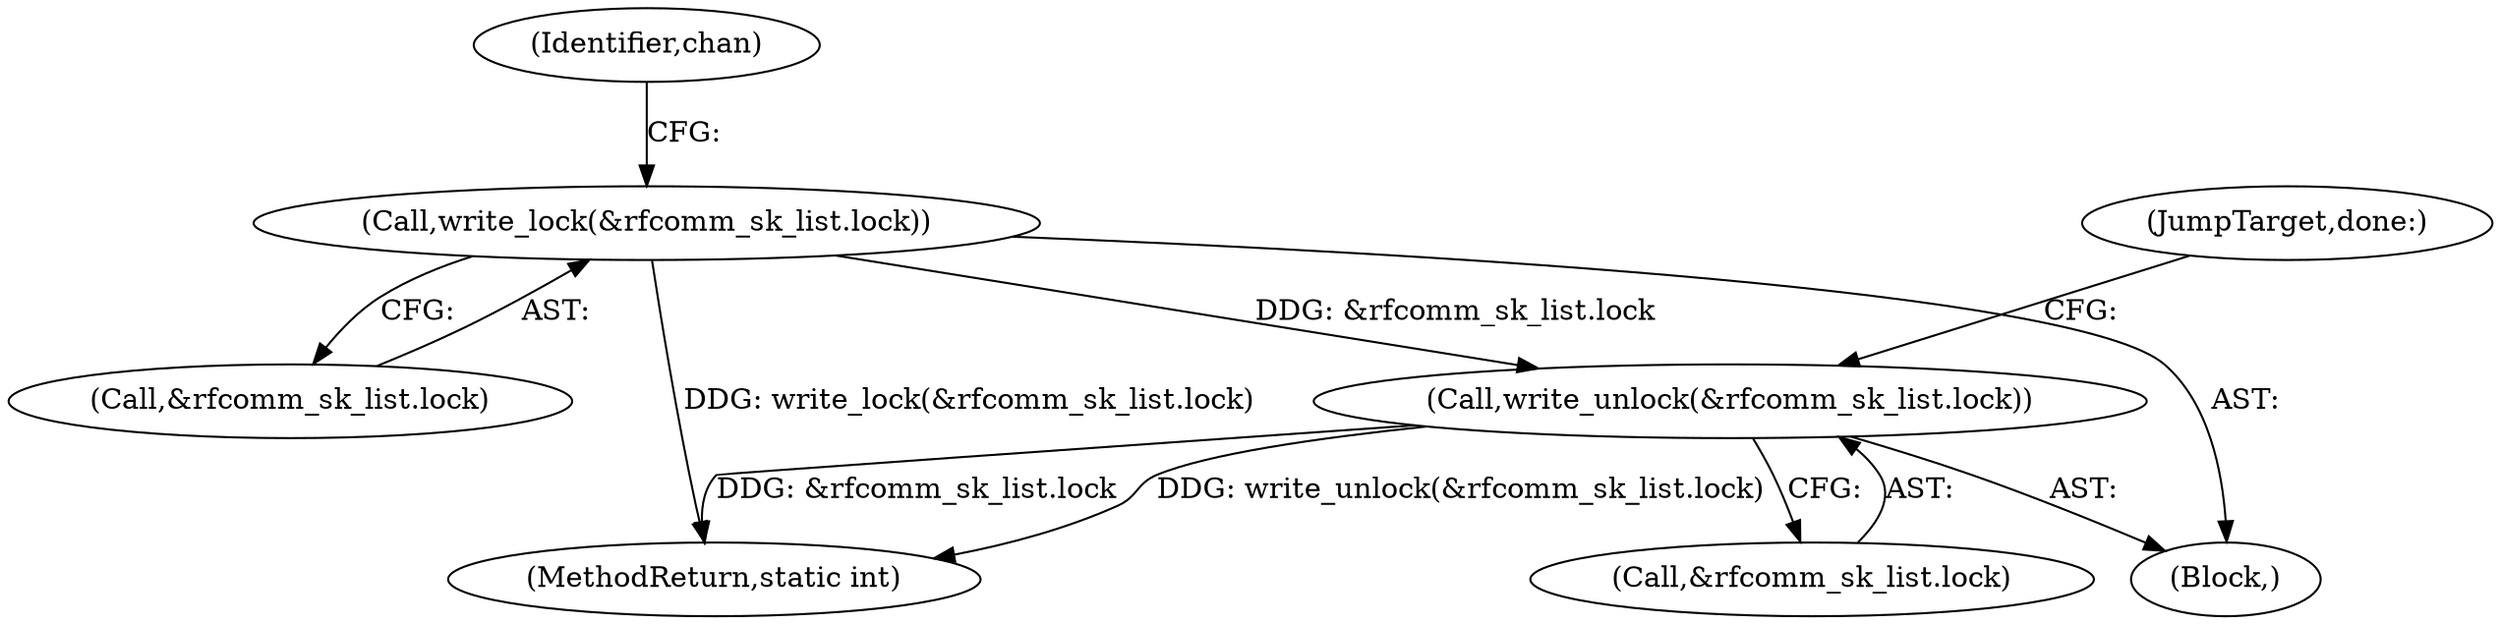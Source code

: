 digraph "0_linux_951b6a0717db97ce420547222647bcc40bf1eacd@API" {
"1000215" [label="(Call,write_unlock(&rfcomm_sk_list.lock))"];
"1000173" [label="(Call,write_lock(&rfcomm_sk_list.lock))"];
"1000173" [label="(Call,write_lock(&rfcomm_sk_list.lock))"];
"1000225" [label="(MethodReturn,static int)"];
"1000174" [label="(Call,&rfcomm_sk_list.lock)"];
"1000216" [label="(Call,&rfcomm_sk_list.lock)"];
"1000105" [label="(Block,)"];
"1000220" [label="(JumpTarget,done:)"];
"1000215" [label="(Call,write_unlock(&rfcomm_sk_list.lock))"];
"1000180" [label="(Identifier,chan)"];
"1000215" -> "1000105"  [label="AST: "];
"1000215" -> "1000216"  [label="CFG: "];
"1000216" -> "1000215"  [label="AST: "];
"1000220" -> "1000215"  [label="CFG: "];
"1000215" -> "1000225"  [label="DDG: &rfcomm_sk_list.lock"];
"1000215" -> "1000225"  [label="DDG: write_unlock(&rfcomm_sk_list.lock)"];
"1000173" -> "1000215"  [label="DDG: &rfcomm_sk_list.lock"];
"1000173" -> "1000105"  [label="AST: "];
"1000173" -> "1000174"  [label="CFG: "];
"1000174" -> "1000173"  [label="AST: "];
"1000180" -> "1000173"  [label="CFG: "];
"1000173" -> "1000225"  [label="DDG: write_lock(&rfcomm_sk_list.lock)"];
}
